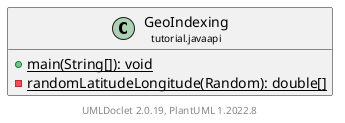 @startuml
    remove .*\.(Instance|Par|Parameterizer|Factory)$
    set namespaceSeparator none
    hide empty fields
    hide empty methods

    class "<size:14>GeoIndexing\n<size:10>tutorial.javaapi" as tutorial.javaapi.GeoIndexing [[GeoIndexing.html]] {
        {static} +main(String[]): void
        {static} -randomLatitudeLongitude(Random): double[]
    }

    center footer UMLDoclet 2.0.19, PlantUML 1.2022.8
@enduml
